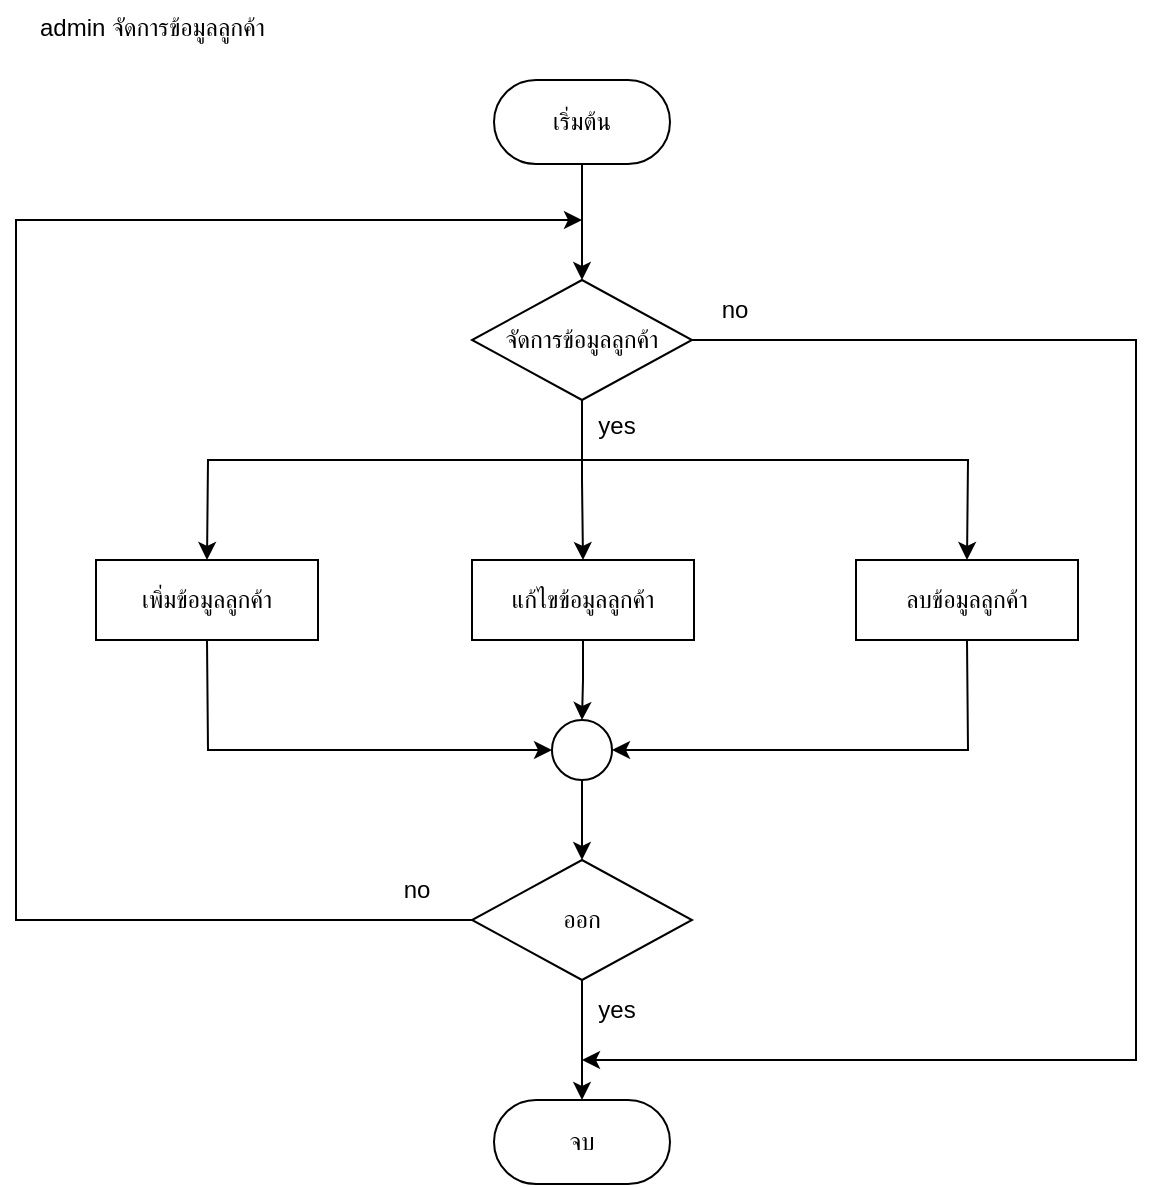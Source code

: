 <mxfile version="26.0.9">
  <diagram name="Page-1" id="OntT7nBhSshzCYPN_lfB">
    <mxGraphModel dx="1050" dy="557" grid="1" gridSize="10" guides="1" tooltips="1" connect="1" arrows="1" fold="1" page="1" pageScale="1" pageWidth="827" pageHeight="1169" math="0" shadow="0">
      <root>
        <mxCell id="0" />
        <mxCell id="1" parent="0" />
        <mxCell id="Islg0_Fvte1SXOhrgqzc-2" value="" style="edgeStyle=orthogonalEdgeStyle;rounded=0;orthogonalLoop=1;jettySize=auto;html=1;" edge="1" parent="1" source="Islg0_Fvte1SXOhrgqzc-3" target="Islg0_Fvte1SXOhrgqzc-6">
          <mxGeometry relative="1" as="geometry" />
        </mxCell>
        <mxCell id="Islg0_Fvte1SXOhrgqzc-3" value="เริ่มต้น" style="rounded=1;whiteSpace=wrap;html=1;arcSize=50;" vertex="1" parent="1">
          <mxGeometry x="369" y="80" width="88" height="42" as="geometry" />
        </mxCell>
        <mxCell id="Islg0_Fvte1SXOhrgqzc-4" value="&lt;span style=&quot;color: rgb(0, 0, 0); font-family: Helvetica; font-size: 12px; font-style: normal; font-variant-ligatures: normal; font-variant-caps: normal; font-weight: 400; letter-spacing: normal; orphans: 2; text-align: center; text-indent: 0px; text-transform: none; widows: 2; word-spacing: 0px; -webkit-text-stroke-width: 0px; white-space: normal; background-color: rgb(255, 255, 255); text-decoration-thickness: initial; text-decoration-style: initial; text-decoration-color: initial; float: none; display: inline !important;&quot;&gt;admin จัดการข้อมูลลูกค้า&lt;/span&gt;" style="text;whiteSpace=wrap;html=1;" vertex="1" parent="1">
          <mxGeometry x="140" y="40" width="190" height="40" as="geometry" />
        </mxCell>
        <mxCell id="Islg0_Fvte1SXOhrgqzc-5" value="" style="edgeStyle=orthogonalEdgeStyle;rounded=0;orthogonalLoop=1;jettySize=auto;html=1;" edge="1" parent="1" source="Islg0_Fvte1SXOhrgqzc-6" target="Islg0_Fvte1SXOhrgqzc-9">
          <mxGeometry relative="1" as="geometry" />
        </mxCell>
        <mxCell id="Islg0_Fvte1SXOhrgqzc-6" value="&lt;span style=&quot;background-color: rgb(255, 255, 255);&quot;&gt;จัดการข้อมูลลูกค้า&lt;/span&gt;" style="rhombus;whiteSpace=wrap;html=1;" vertex="1" parent="1">
          <mxGeometry x="358" y="180" width="110" height="60" as="geometry" />
        </mxCell>
        <mxCell id="Islg0_Fvte1SXOhrgqzc-7" value="เพิ่มข้อมูล&lt;span style=&quot;background-color: rgb(255, 255, 255);&quot;&gt;ลูกค้า&lt;/span&gt;" style="rounded=0;whiteSpace=wrap;html=1;" vertex="1" parent="1">
          <mxGeometry x="170" y="320" width="111" height="40" as="geometry" />
        </mxCell>
        <mxCell id="Islg0_Fvte1SXOhrgqzc-8" value="" style="edgeStyle=orthogonalEdgeStyle;rounded=0;orthogonalLoop=1;jettySize=auto;html=1;" edge="1" parent="1" source="Islg0_Fvte1SXOhrgqzc-9" target="Islg0_Fvte1SXOhrgqzc-14">
          <mxGeometry relative="1" as="geometry" />
        </mxCell>
        <mxCell id="Islg0_Fvte1SXOhrgqzc-9" value="แก้ไขข้อมูล&lt;span style=&quot;background-color: rgb(255, 255, 255);&quot;&gt;ลูกค้า&lt;/span&gt;" style="rounded=0;whiteSpace=wrap;html=1;" vertex="1" parent="1">
          <mxGeometry x="358" y="320" width="111" height="40" as="geometry" />
        </mxCell>
        <mxCell id="Islg0_Fvte1SXOhrgqzc-10" value="ลบข้อมูล&lt;span style=&quot;background-color: rgb(255, 255, 255);&quot;&gt;ลูกค้า&lt;/span&gt;" style="rounded=0;whiteSpace=wrap;html=1;" vertex="1" parent="1">
          <mxGeometry x="550" y="320" width="111" height="40" as="geometry" />
        </mxCell>
        <mxCell id="Islg0_Fvte1SXOhrgqzc-11" value="" style="endArrow=classic;html=1;rounded=0;entryX=0.5;entryY=0;entryDx=0;entryDy=0;exitX=0.5;exitY=1;exitDx=0;exitDy=0;" edge="1" parent="1" source="Islg0_Fvte1SXOhrgqzc-6" target="Islg0_Fvte1SXOhrgqzc-7">
          <mxGeometry width="50" height="50" relative="1" as="geometry">
            <mxPoint x="350" y="260" as="sourcePoint" />
            <mxPoint x="400" y="210" as="targetPoint" />
            <Array as="points">
              <mxPoint x="413" y="270" />
              <mxPoint x="226" y="270" />
            </Array>
          </mxGeometry>
        </mxCell>
        <mxCell id="Islg0_Fvte1SXOhrgqzc-12" value="" style="endArrow=classic;html=1;rounded=0;entryX=0.5;entryY=0;entryDx=0;entryDy=0;exitX=0.5;exitY=1;exitDx=0;exitDy=0;" edge="1" parent="1" source="Islg0_Fvte1SXOhrgqzc-6" target="Islg0_Fvte1SXOhrgqzc-10">
          <mxGeometry width="50" height="50" relative="1" as="geometry">
            <mxPoint x="350" y="260" as="sourcePoint" />
            <mxPoint x="400" y="210" as="targetPoint" />
            <Array as="points">
              <mxPoint x="413" y="270" />
              <mxPoint x="606" y="270" />
            </Array>
          </mxGeometry>
        </mxCell>
        <mxCell id="Islg0_Fvte1SXOhrgqzc-13" value="" style="edgeStyle=orthogonalEdgeStyle;rounded=0;orthogonalLoop=1;jettySize=auto;html=1;" edge="1" parent="1" source="Islg0_Fvte1SXOhrgqzc-14" target="Islg0_Fvte1SXOhrgqzc-18">
          <mxGeometry relative="1" as="geometry" />
        </mxCell>
        <mxCell id="Islg0_Fvte1SXOhrgqzc-14" value="" style="ellipse;whiteSpace=wrap;html=1;aspect=fixed;" vertex="1" parent="1">
          <mxGeometry x="398" y="400" width="30" height="30" as="geometry" />
        </mxCell>
        <mxCell id="Islg0_Fvte1SXOhrgqzc-15" value="" style="endArrow=classic;html=1;rounded=0;exitX=0.5;exitY=1;exitDx=0;exitDy=0;entryX=0;entryY=0.5;entryDx=0;entryDy=0;" edge="1" parent="1" source="Islg0_Fvte1SXOhrgqzc-7" target="Islg0_Fvte1SXOhrgqzc-14">
          <mxGeometry width="50" height="50" relative="1" as="geometry">
            <mxPoint x="380" y="310" as="sourcePoint" />
            <mxPoint x="430" y="260" as="targetPoint" />
            <Array as="points">
              <mxPoint x="226" y="415" />
            </Array>
          </mxGeometry>
        </mxCell>
        <mxCell id="Islg0_Fvte1SXOhrgqzc-16" value="" style="endArrow=classic;html=1;rounded=0;entryX=1;entryY=0.5;entryDx=0;entryDy=0;exitX=0.5;exitY=1;exitDx=0;exitDy=0;" edge="1" parent="1" source="Islg0_Fvte1SXOhrgqzc-10" target="Islg0_Fvte1SXOhrgqzc-14">
          <mxGeometry width="50" height="50" relative="1" as="geometry">
            <mxPoint x="380" y="310" as="sourcePoint" />
            <mxPoint x="430" y="260" as="targetPoint" />
            <Array as="points">
              <mxPoint x="606" y="415" />
            </Array>
          </mxGeometry>
        </mxCell>
        <mxCell id="Islg0_Fvte1SXOhrgqzc-17" value="" style="edgeStyle=orthogonalEdgeStyle;rounded=0;orthogonalLoop=1;jettySize=auto;html=1;" edge="1" parent="1" source="Islg0_Fvte1SXOhrgqzc-18" target="Islg0_Fvte1SXOhrgqzc-19">
          <mxGeometry relative="1" as="geometry" />
        </mxCell>
        <mxCell id="Islg0_Fvte1SXOhrgqzc-18" value="&lt;span style=&quot;background-color: rgb(255, 255, 255);&quot;&gt;ออก&lt;/span&gt;" style="rhombus;whiteSpace=wrap;html=1;" vertex="1" parent="1">
          <mxGeometry x="358" y="470" width="110" height="60" as="geometry" />
        </mxCell>
        <mxCell id="Islg0_Fvte1SXOhrgqzc-19" value="จบ" style="rounded=1;whiteSpace=wrap;html=1;arcSize=50;" vertex="1" parent="1">
          <mxGeometry x="369" y="590" width="88" height="42" as="geometry" />
        </mxCell>
        <mxCell id="Islg0_Fvte1SXOhrgqzc-20" value="" style="endArrow=classic;html=1;rounded=0;exitX=0;exitY=0.5;exitDx=0;exitDy=0;" edge="1" parent="1" source="Islg0_Fvte1SXOhrgqzc-18">
          <mxGeometry width="50" height="50" relative="1" as="geometry">
            <mxPoint x="380" y="470" as="sourcePoint" />
            <mxPoint x="413" y="150" as="targetPoint" />
            <Array as="points">
              <mxPoint x="130" y="500" />
              <mxPoint x="130" y="150" />
            </Array>
          </mxGeometry>
        </mxCell>
        <mxCell id="Islg0_Fvte1SXOhrgqzc-21" value="" style="endArrow=classic;html=1;rounded=0;exitX=1;exitY=0.5;exitDx=0;exitDy=0;" edge="1" parent="1" source="Islg0_Fvte1SXOhrgqzc-6">
          <mxGeometry width="50" height="50" relative="1" as="geometry">
            <mxPoint x="380" y="310" as="sourcePoint" />
            <mxPoint x="413" y="570" as="targetPoint" />
            <Array as="points">
              <mxPoint x="690" y="210" />
              <mxPoint x="690" y="570" />
            </Array>
          </mxGeometry>
        </mxCell>
        <mxCell id="Islg0_Fvte1SXOhrgqzc-22" value="yes" style="text;html=1;align=center;verticalAlign=middle;resizable=0;points=[];autosize=1;strokeColor=none;fillColor=none;" vertex="1" parent="1">
          <mxGeometry x="410" y="238" width="40" height="30" as="geometry" />
        </mxCell>
        <mxCell id="Islg0_Fvte1SXOhrgqzc-23" value="no" style="text;html=1;align=center;verticalAlign=middle;resizable=0;points=[];autosize=1;strokeColor=none;fillColor=none;" vertex="1" parent="1">
          <mxGeometry x="469" y="180" width="40" height="30" as="geometry" />
        </mxCell>
        <mxCell id="Islg0_Fvte1SXOhrgqzc-24" value="yes" style="text;html=1;align=center;verticalAlign=middle;resizable=0;points=[];autosize=1;strokeColor=none;fillColor=none;" vertex="1" parent="1">
          <mxGeometry x="410" y="530" width="40" height="30" as="geometry" />
        </mxCell>
        <mxCell id="Islg0_Fvte1SXOhrgqzc-25" value="no" style="text;html=1;align=center;verticalAlign=middle;resizable=0;points=[];autosize=1;strokeColor=none;fillColor=none;" vertex="1" parent="1">
          <mxGeometry x="310" y="470" width="40" height="30" as="geometry" />
        </mxCell>
      </root>
    </mxGraphModel>
  </diagram>
</mxfile>
